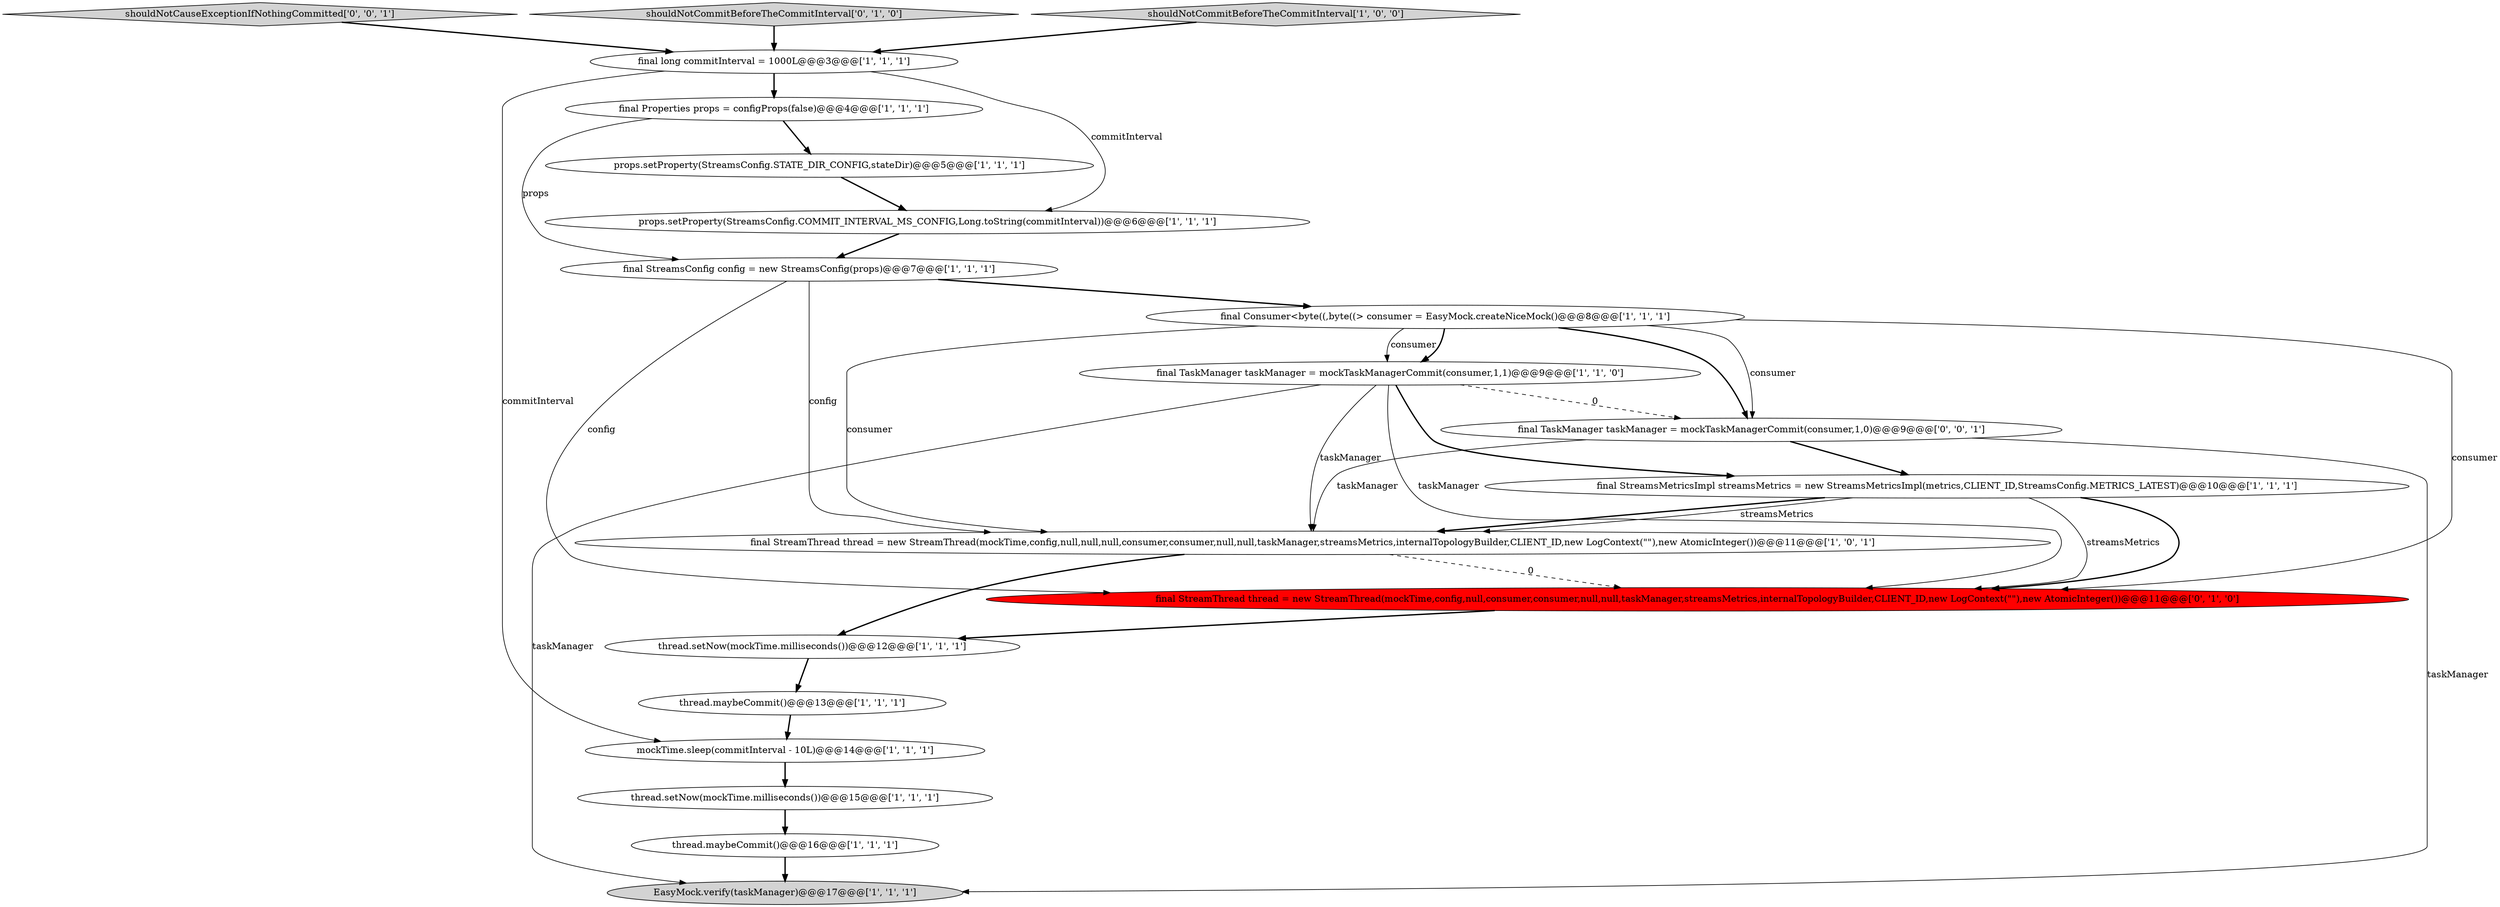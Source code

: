 digraph {
8 [style = filled, label = "final Properties props = configProps(false)@@@4@@@['1', '1', '1']", fillcolor = white, shape = ellipse image = "AAA0AAABBB1BBB"];
19 [style = filled, label = "shouldNotCauseExceptionIfNothingCommitted['0', '0', '1']", fillcolor = lightgray, shape = diamond image = "AAA0AAABBB3BBB"];
1 [style = filled, label = "thread.setNow(mockTime.milliseconds())@@@12@@@['1', '1', '1']", fillcolor = white, shape = ellipse image = "AAA0AAABBB1BBB"];
4 [style = filled, label = "EasyMock.verify(taskManager)@@@17@@@['1', '1', '1']", fillcolor = lightgray, shape = ellipse image = "AAA0AAABBB1BBB"];
10 [style = filled, label = "props.setProperty(StreamsConfig.STATE_DIR_CONFIG,stateDir)@@@5@@@['1', '1', '1']", fillcolor = white, shape = ellipse image = "AAA0AAABBB1BBB"];
5 [style = filled, label = "mockTime.sleep(commitInterval - 10L)@@@14@@@['1', '1', '1']", fillcolor = white, shape = ellipse image = "AAA0AAABBB1BBB"];
2 [style = filled, label = "thread.maybeCommit()@@@13@@@['1', '1', '1']", fillcolor = white, shape = ellipse image = "AAA0AAABBB1BBB"];
15 [style = filled, label = "final TaskManager taskManager = mockTaskManagerCommit(consumer,1,1)@@@9@@@['1', '1', '0']", fillcolor = white, shape = ellipse image = "AAA0AAABBB1BBB"];
16 [style = filled, label = "shouldNotCommitBeforeTheCommitInterval['0', '1', '0']", fillcolor = lightgray, shape = diamond image = "AAA0AAABBB2BBB"];
3 [style = filled, label = "final StreamThread thread = new StreamThread(mockTime,config,null,null,null,consumer,consumer,null,null,taskManager,streamsMetrics,internalTopologyBuilder,CLIENT_ID,new LogContext(\"\"),new AtomicInteger())@@@11@@@['1', '0', '1']", fillcolor = white, shape = ellipse image = "AAA0AAABBB1BBB"];
0 [style = filled, label = "final Consumer<byte((,byte((> consumer = EasyMock.createNiceMock()@@@8@@@['1', '1', '1']", fillcolor = white, shape = ellipse image = "AAA0AAABBB1BBB"];
17 [style = filled, label = "final StreamThread thread = new StreamThread(mockTime,config,null,consumer,consumer,null,null,taskManager,streamsMetrics,internalTopologyBuilder,CLIENT_ID,new LogContext(\"\"),new AtomicInteger())@@@11@@@['0', '1', '0']", fillcolor = red, shape = ellipse image = "AAA1AAABBB2BBB"];
14 [style = filled, label = "final StreamsMetricsImpl streamsMetrics = new StreamsMetricsImpl(metrics,CLIENT_ID,StreamsConfig.METRICS_LATEST)@@@10@@@['1', '1', '1']", fillcolor = white, shape = ellipse image = "AAA0AAABBB1BBB"];
18 [style = filled, label = "final TaskManager taskManager = mockTaskManagerCommit(consumer,1,0)@@@9@@@['0', '0', '1']", fillcolor = white, shape = ellipse image = "AAA0AAABBB3BBB"];
6 [style = filled, label = "final StreamsConfig config = new StreamsConfig(props)@@@7@@@['1', '1', '1']", fillcolor = white, shape = ellipse image = "AAA0AAABBB1BBB"];
12 [style = filled, label = "thread.setNow(mockTime.milliseconds())@@@15@@@['1', '1', '1']", fillcolor = white, shape = ellipse image = "AAA0AAABBB1BBB"];
13 [style = filled, label = "final long commitInterval = 1000L@@@3@@@['1', '1', '1']", fillcolor = white, shape = ellipse image = "AAA0AAABBB1BBB"];
11 [style = filled, label = "thread.maybeCommit()@@@16@@@['1', '1', '1']", fillcolor = white, shape = ellipse image = "AAA0AAABBB1BBB"];
9 [style = filled, label = "shouldNotCommitBeforeTheCommitInterval['1', '0', '0']", fillcolor = lightgray, shape = diamond image = "AAA0AAABBB1BBB"];
7 [style = filled, label = "props.setProperty(StreamsConfig.COMMIT_INTERVAL_MS_CONFIG,Long.toString(commitInterval))@@@6@@@['1', '1', '1']", fillcolor = white, shape = ellipse image = "AAA0AAABBB1BBB"];
14->3 [style = bold, label=""];
15->4 [style = solid, label="taskManager"];
8->10 [style = bold, label=""];
0->17 [style = solid, label="consumer"];
16->13 [style = bold, label=""];
3->17 [style = dashed, label="0"];
17->1 [style = bold, label=""];
15->14 [style = bold, label=""];
3->1 [style = bold, label=""];
0->15 [style = solid, label="consumer"];
0->18 [style = solid, label="consumer"];
11->4 [style = bold, label=""];
15->18 [style = dashed, label="0"];
12->11 [style = bold, label=""];
14->17 [style = bold, label=""];
6->0 [style = bold, label=""];
13->5 [style = solid, label="commitInterval"];
10->7 [style = bold, label=""];
0->15 [style = bold, label=""];
14->3 [style = solid, label="streamsMetrics"];
6->17 [style = solid, label="config"];
6->3 [style = solid, label="config"];
14->17 [style = solid, label="streamsMetrics"];
0->3 [style = solid, label="consumer"];
19->13 [style = bold, label=""];
5->12 [style = bold, label=""];
7->6 [style = bold, label=""];
18->4 [style = solid, label="taskManager"];
15->17 [style = solid, label="taskManager"];
15->3 [style = solid, label="taskManager"];
0->18 [style = bold, label=""];
1->2 [style = bold, label=""];
13->8 [style = bold, label=""];
13->7 [style = solid, label="commitInterval"];
18->14 [style = bold, label=""];
8->6 [style = solid, label="props"];
18->3 [style = solid, label="taskManager"];
2->5 [style = bold, label=""];
9->13 [style = bold, label=""];
}
